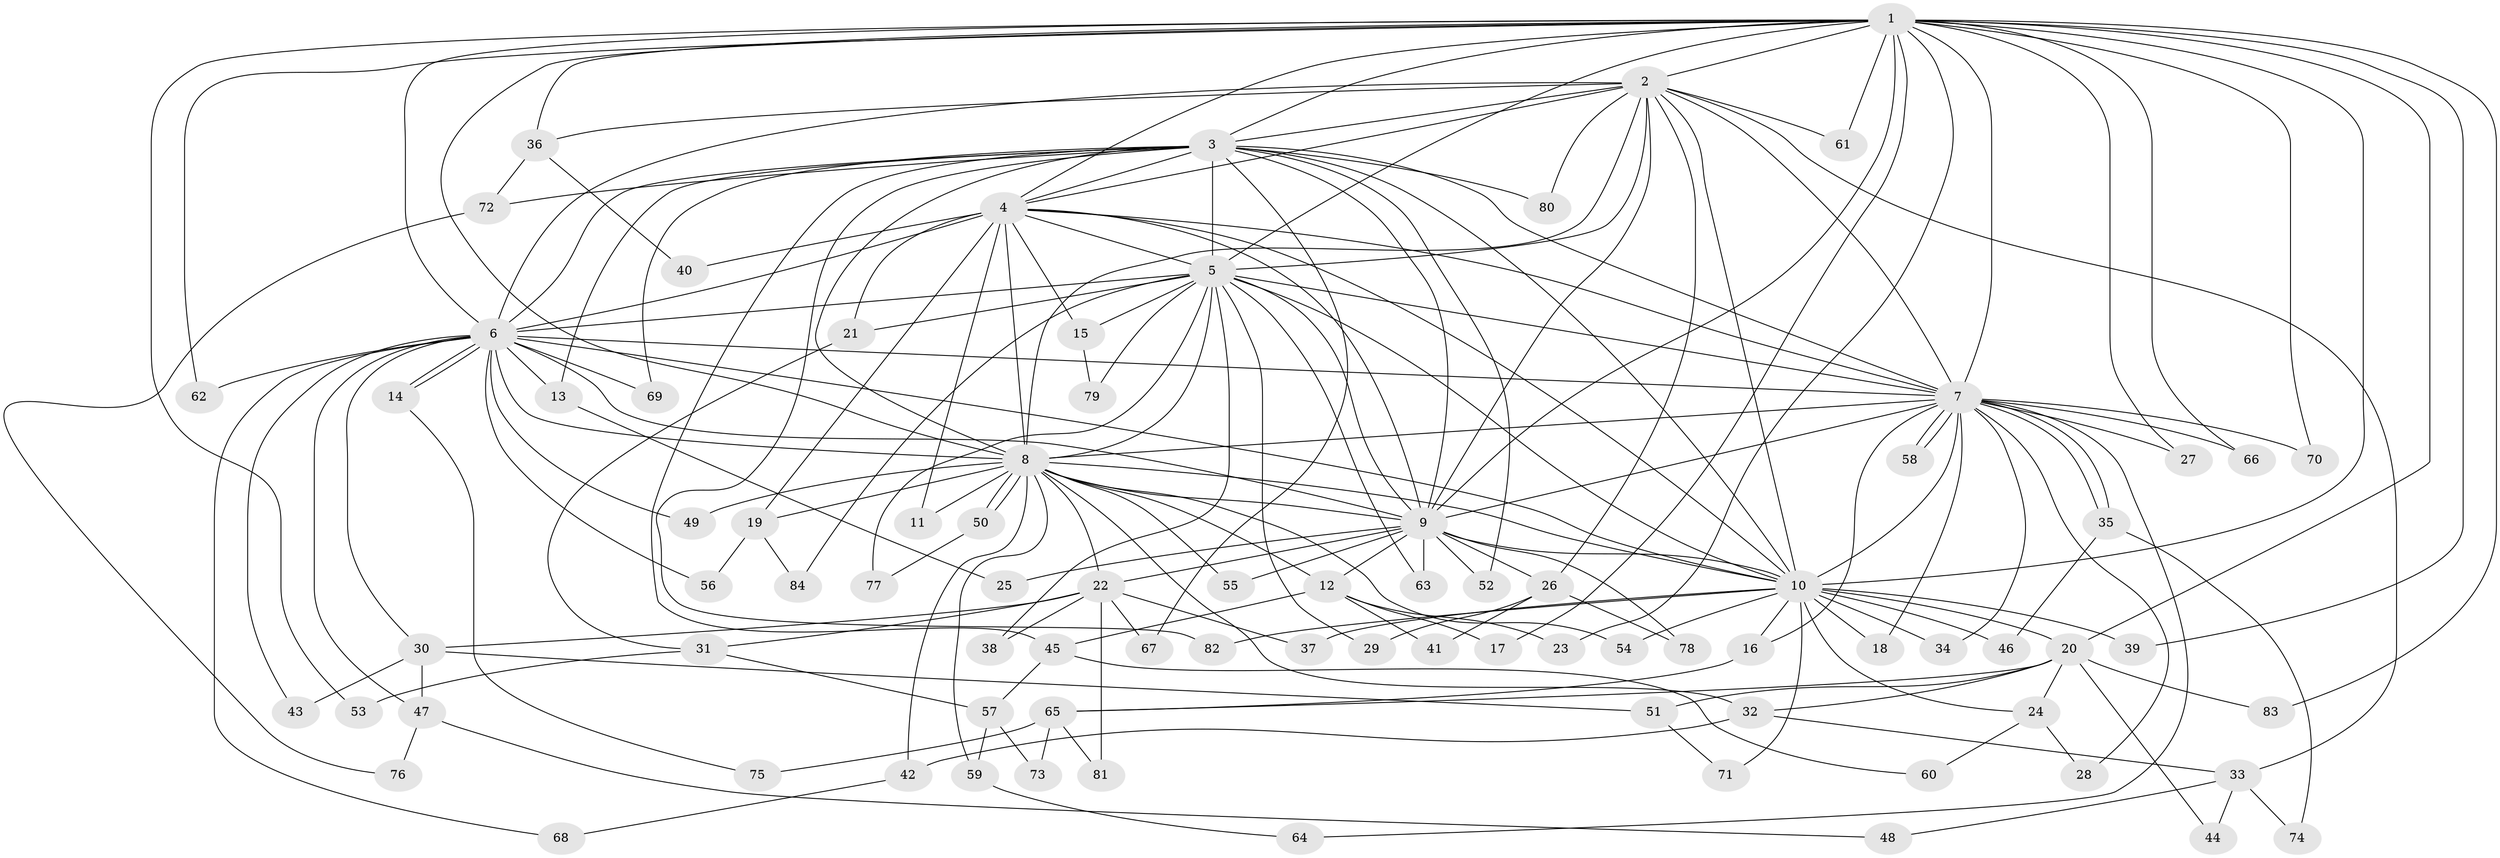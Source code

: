 // Generated by graph-tools (version 1.1) at 2025/25/03/09/25 03:25:48]
// undirected, 84 vertices, 193 edges
graph export_dot {
graph [start="1"]
  node [color=gray90,style=filled];
  1;
  2;
  3;
  4;
  5;
  6;
  7;
  8;
  9;
  10;
  11;
  12;
  13;
  14;
  15;
  16;
  17;
  18;
  19;
  20;
  21;
  22;
  23;
  24;
  25;
  26;
  27;
  28;
  29;
  30;
  31;
  32;
  33;
  34;
  35;
  36;
  37;
  38;
  39;
  40;
  41;
  42;
  43;
  44;
  45;
  46;
  47;
  48;
  49;
  50;
  51;
  52;
  53;
  54;
  55;
  56;
  57;
  58;
  59;
  60;
  61;
  62;
  63;
  64;
  65;
  66;
  67;
  68;
  69;
  70;
  71;
  72;
  73;
  74;
  75;
  76;
  77;
  78;
  79;
  80;
  81;
  82;
  83;
  84;
  1 -- 2;
  1 -- 3;
  1 -- 4;
  1 -- 5;
  1 -- 6;
  1 -- 7;
  1 -- 8;
  1 -- 9;
  1 -- 10;
  1 -- 17;
  1 -- 20;
  1 -- 23;
  1 -- 27;
  1 -- 36;
  1 -- 39;
  1 -- 53;
  1 -- 61;
  1 -- 62;
  1 -- 66;
  1 -- 70;
  1 -- 83;
  2 -- 3;
  2 -- 4;
  2 -- 5;
  2 -- 6;
  2 -- 7;
  2 -- 8;
  2 -- 9;
  2 -- 10;
  2 -- 26;
  2 -- 33;
  2 -- 36;
  2 -- 61;
  2 -- 80;
  3 -- 4;
  3 -- 5;
  3 -- 6;
  3 -- 7;
  3 -- 8;
  3 -- 9;
  3 -- 10;
  3 -- 13;
  3 -- 45;
  3 -- 52;
  3 -- 67;
  3 -- 69;
  3 -- 72;
  3 -- 80;
  3 -- 82;
  4 -- 5;
  4 -- 6;
  4 -- 7;
  4 -- 8;
  4 -- 9;
  4 -- 10;
  4 -- 11;
  4 -- 15;
  4 -- 19;
  4 -- 21;
  4 -- 40;
  5 -- 6;
  5 -- 7;
  5 -- 8;
  5 -- 9;
  5 -- 10;
  5 -- 15;
  5 -- 21;
  5 -- 29;
  5 -- 38;
  5 -- 63;
  5 -- 77;
  5 -- 79;
  5 -- 84;
  6 -- 7;
  6 -- 8;
  6 -- 9;
  6 -- 10;
  6 -- 13;
  6 -- 14;
  6 -- 14;
  6 -- 30;
  6 -- 43;
  6 -- 47;
  6 -- 49;
  6 -- 56;
  6 -- 62;
  6 -- 68;
  6 -- 69;
  7 -- 8;
  7 -- 9;
  7 -- 10;
  7 -- 16;
  7 -- 18;
  7 -- 27;
  7 -- 28;
  7 -- 34;
  7 -- 35;
  7 -- 35;
  7 -- 58;
  7 -- 58;
  7 -- 64;
  7 -- 66;
  7 -- 70;
  8 -- 9;
  8 -- 10;
  8 -- 11;
  8 -- 12;
  8 -- 19;
  8 -- 22;
  8 -- 32;
  8 -- 42;
  8 -- 49;
  8 -- 50;
  8 -- 50;
  8 -- 54;
  8 -- 55;
  8 -- 59;
  9 -- 10;
  9 -- 12;
  9 -- 22;
  9 -- 25;
  9 -- 26;
  9 -- 52;
  9 -- 55;
  9 -- 63;
  9 -- 78;
  10 -- 16;
  10 -- 18;
  10 -- 20;
  10 -- 24;
  10 -- 34;
  10 -- 37;
  10 -- 39;
  10 -- 46;
  10 -- 54;
  10 -- 71;
  10 -- 82;
  12 -- 17;
  12 -- 23;
  12 -- 41;
  12 -- 45;
  13 -- 25;
  14 -- 75;
  15 -- 79;
  16 -- 65;
  19 -- 56;
  19 -- 84;
  20 -- 24;
  20 -- 32;
  20 -- 44;
  20 -- 51;
  20 -- 65;
  20 -- 83;
  21 -- 31;
  22 -- 30;
  22 -- 31;
  22 -- 37;
  22 -- 38;
  22 -- 67;
  22 -- 81;
  24 -- 28;
  24 -- 60;
  26 -- 29;
  26 -- 41;
  26 -- 78;
  30 -- 43;
  30 -- 47;
  30 -- 51;
  31 -- 53;
  31 -- 57;
  32 -- 33;
  32 -- 42;
  33 -- 44;
  33 -- 48;
  33 -- 74;
  35 -- 46;
  35 -- 74;
  36 -- 40;
  36 -- 72;
  42 -- 68;
  45 -- 57;
  45 -- 60;
  47 -- 48;
  47 -- 76;
  50 -- 77;
  51 -- 71;
  57 -- 59;
  57 -- 73;
  59 -- 64;
  65 -- 73;
  65 -- 75;
  65 -- 81;
  72 -- 76;
}

